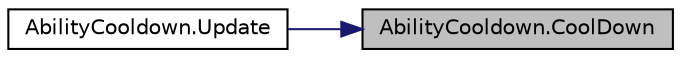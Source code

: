 digraph "AbilityCooldown.CoolDown"
{
 // INTERACTIVE_SVG=YES
 // LATEX_PDF_SIZE
  edge [fontname="Helvetica",fontsize="10",labelfontname="Helvetica",labelfontsize="10"];
  node [fontname="Helvetica",fontsize="10",shape=record];
  rankdir="RL";
  Node1 [label="AbilityCooldown.CoolDown",height=0.2,width=0.4,color="black", fillcolor="grey75", style="filled", fontcolor="black",tooltip="This function is called whenever this ability is in cooldown."];
  Node1 -> Node2 [dir="back",color="midnightblue",fontsize="10",style="solid",fontname="Helvetica"];
  Node2 [label="AbilityCooldown.Update",height=0.2,width=0.4,color="black", fillcolor="white", style="filled",URL="$class_ability_cooldown.html#a0a1223f783a3c342413172a5797fa597",tooltip=" "];
}
